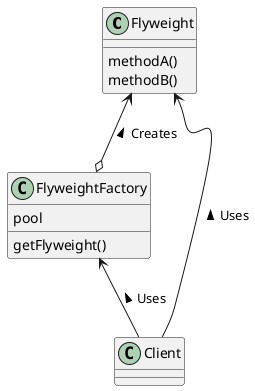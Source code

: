 @startuml

class Flyweight {
	methodA()
	methodB()
}

class FlyweightFactory {
	pool
	getFlyweight()
}

Flyweight <--o FlyweightFactory : Creates <

FlyweightFactory <-- Client : Uses <

Flyweight <-- Client : Uses <

@enduml
